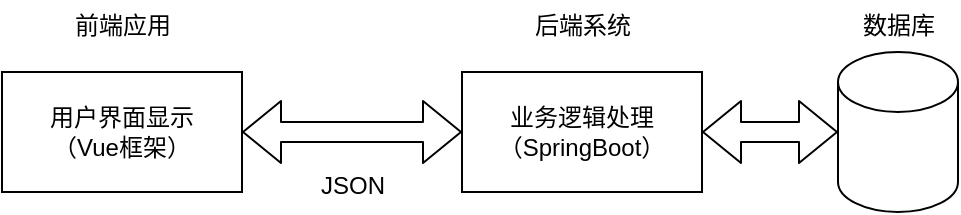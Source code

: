 <mxfile scale="1" border="20">
    <diagram id="CX3G9Xh7dB3GCvSDx5av" name="第 1 页">
        <mxGraphModel dx="288" dy="314" grid="0" gridSize="10" guides="1" tooltips="1" connect="1" arrows="1" fold="1" page="1" pageScale="1" pageWidth="1169" pageHeight="827" background="#ffffff" math="0" shadow="0">
            <root>
                <mxCell id="0"/>
                <mxCell id="1" parent="0"/>
                <mxCell id="2" value="用户界面显示&lt;br&gt;（Vue框架）" style="rounded=0;whiteSpace=wrap;html=1;" parent="1" vertex="1">
                    <mxGeometry x="31" y="137" width="120" height="60" as="geometry"/>
                </mxCell>
                <mxCell id="3" value="业务逻辑处理&lt;br&gt;（SpringBoot）" style="rounded=0;whiteSpace=wrap;html=1;" parent="1" vertex="1">
                    <mxGeometry x="261" y="137" width="120" height="60" as="geometry"/>
                </mxCell>
                <mxCell id="4" value="前端应用" style="text;html=1;align=center;verticalAlign=middle;resizable=0;points=[];autosize=1;strokeColor=none;fillColor=none;fontColor=#000000;" parent="1" vertex="1">
                    <mxGeometry x="58" y="101" width="66" height="26" as="geometry"/>
                </mxCell>
                <mxCell id="5" value="后端系统" style="text;html=1;align=center;verticalAlign=middle;resizable=0;points=[];autosize=1;strokeColor=none;fillColor=none;fontColor=#000000;" parent="1" vertex="1">
                    <mxGeometry x="288" y="101" width="66" height="26" as="geometry"/>
                </mxCell>
                <mxCell id="8" value="JSON" style="text;html=1;align=center;verticalAlign=middle;resizable=0;points=[];autosize=1;strokeColor=none;fillColor=none;fontColor=#000000;" parent="1" vertex="1">
                    <mxGeometry x="181" y="181" width="50" height="26" as="geometry"/>
                </mxCell>
                <mxCell id="15" value="" style="shape=flexArrow;endArrow=classic;startArrow=classic;html=1;entryX=0;entryY=0.5;entryDx=0;entryDy=0;exitX=1;exitY=0.5;exitDx=0;exitDy=0;fontColor=#000000;strokeColor=#000000;" parent="1" source="2" target="3" edge="1">
                    <mxGeometry width="100" height="100" relative="1" as="geometry">
                        <mxPoint x="161" y="222" as="sourcePoint"/>
                        <mxPoint x="261" y="122" as="targetPoint"/>
                    </mxGeometry>
                </mxCell>
                <mxCell id="18" value="" style="shape=flexArrow;endArrow=classic;startArrow=classic;html=1;exitX=1;exitY=0.5;exitDx=0;exitDy=0;fontColor=#000000;strokeColor=#000000;entryX=0;entryY=0.5;entryDx=0;entryDy=0;entryPerimeter=0;" parent="1" source="3" target="19" edge="1">
                    <mxGeometry width="100" height="100" relative="1" as="geometry">
                        <mxPoint x="381" y="169" as="sourcePoint"/>
                        <mxPoint x="448" y="167" as="targetPoint"/>
                    </mxGeometry>
                </mxCell>
                <mxCell id="19" value="" style="shape=cylinder3;whiteSpace=wrap;html=1;boundedLbl=1;backgroundOutline=1;size=15;" parent="1" vertex="1">
                    <mxGeometry x="449" y="127" width="60" height="80" as="geometry"/>
                </mxCell>
                <mxCell id="20" value="数据库" style="text;html=1;align=center;verticalAlign=middle;resizable=0;points=[];autosize=1;strokeColor=none;fillColor=none;fontColor=#000000;" parent="1" vertex="1">
                    <mxGeometry x="452" y="101" width="54" height="26" as="geometry"/>
                </mxCell>
            </root>
        </mxGraphModel>
    </diagram>
</mxfile>